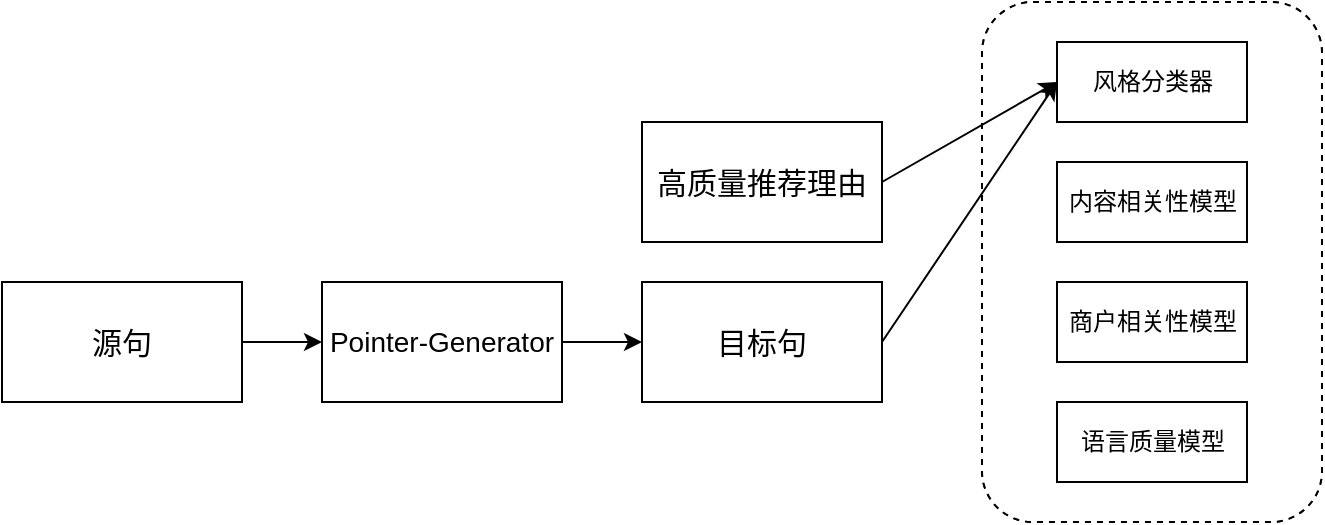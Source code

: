 <mxfile version="13.8.1" type="github">
  <diagram id="JLV33hpUf8fsl6XN7Qbe" name="Page-1">
    <mxGraphModel dx="1298" dy="690" grid="1" gridSize="10" guides="1" tooltips="1" connect="1" arrows="1" fold="1" page="1" pageScale="1" pageWidth="827" pageHeight="1169" math="0" shadow="0">
      <root>
        <mxCell id="0" />
        <mxCell id="1" parent="0" />
        <mxCell id="a_Vj5TsUM9YrMgkX1L0C-3" value="" style="edgeStyle=orthogonalEdgeStyle;rounded=0;orthogonalLoop=1;jettySize=auto;html=1;" edge="1" parent="1" source="a_Vj5TsUM9YrMgkX1L0C-1">
          <mxGeometry relative="1" as="geometry">
            <mxPoint x="230" y="250" as="targetPoint" />
          </mxGeometry>
        </mxCell>
        <mxCell id="a_Vj5TsUM9YrMgkX1L0C-1" value="&lt;font style=&quot;font-size: 15px&quot;&gt;源句&lt;/font&gt;" style="rounded=0;whiteSpace=wrap;html=1;" vertex="1" parent="1">
          <mxGeometry x="70" y="220" width="120" height="60" as="geometry" />
        </mxCell>
        <mxCell id="a_Vj5TsUM9YrMgkX1L0C-6" value="" style="edgeStyle=orthogonalEdgeStyle;rounded=0;orthogonalLoop=1;jettySize=auto;html=1;" edge="1" parent="1" source="a_Vj5TsUM9YrMgkX1L0C-4" target="a_Vj5TsUM9YrMgkX1L0C-5">
          <mxGeometry relative="1" as="geometry" />
        </mxCell>
        <mxCell id="a_Vj5TsUM9YrMgkX1L0C-4" value="&lt;font style=&quot;font-size: 14px&quot;&gt;Pointer-Generator&lt;/font&gt;" style="rounded=0;whiteSpace=wrap;html=1;" vertex="1" parent="1">
          <mxGeometry x="230" y="220" width="120" height="60" as="geometry" />
        </mxCell>
        <mxCell id="a_Vj5TsUM9YrMgkX1L0C-5" value="&lt;span style=&quot;font-size: 15px&quot;&gt;目标句&lt;/span&gt;" style="rounded=0;whiteSpace=wrap;html=1;" vertex="1" parent="1">
          <mxGeometry x="390" y="220" width="120" height="60" as="geometry" />
        </mxCell>
        <mxCell id="a_Vj5TsUM9YrMgkX1L0C-8" value="&lt;span style=&quot;font-size: 15px&quot;&gt;高质量推荐理由&lt;/span&gt;" style="rounded=0;whiteSpace=wrap;html=1;" vertex="1" parent="1">
          <mxGeometry x="390" y="140" width="120" height="60" as="geometry" />
        </mxCell>
        <mxCell id="a_Vj5TsUM9YrMgkX1L0C-11" value="" style="rounded=1;whiteSpace=wrap;html=1;dashed=1;" vertex="1" parent="1">
          <mxGeometry x="560" y="80" width="170" height="260" as="geometry" />
        </mxCell>
        <mxCell id="a_Vj5TsUM9YrMgkX1L0C-12" value="风格分类器" style="rounded=0;whiteSpace=wrap;html=1;" vertex="1" parent="1">
          <mxGeometry x="585" y="100" width="105" height="40" as="geometry" />
        </mxCell>
        <mxCell id="a_Vj5TsUM9YrMgkX1L0C-17" value="" style="rounded=0;whiteSpace=wrap;html=1;" vertex="1" parent="1">
          <mxGeometry x="585" y="260" width="120" height="60" as="geometry" />
        </mxCell>
        <mxCell id="a_Vj5TsUM9YrMgkX1L0C-19" value="" style="rounded=1;whiteSpace=wrap;html=1;dashed=1;" vertex="1" parent="1">
          <mxGeometry x="560" y="80" width="170" height="260" as="geometry" />
        </mxCell>
        <mxCell id="a_Vj5TsUM9YrMgkX1L0C-20" value="风格分类器" style="rounded=0;whiteSpace=wrap;html=1;" vertex="1" parent="1">
          <mxGeometry x="597.5" y="100" width="95" height="40" as="geometry" />
        </mxCell>
        <mxCell id="a_Vj5TsUM9YrMgkX1L0C-21" value="内容相关性模型" style="rounded=0;whiteSpace=wrap;html=1;" vertex="1" parent="1">
          <mxGeometry x="597.5" y="160" width="95" height="40" as="geometry" />
        </mxCell>
        <mxCell id="a_Vj5TsUM9YrMgkX1L0C-22" value="商户相关性模型" style="rounded=0;whiteSpace=wrap;html=1;" vertex="1" parent="1">
          <mxGeometry x="597.5" y="220" width="95" height="40" as="geometry" />
        </mxCell>
        <mxCell id="a_Vj5TsUM9YrMgkX1L0C-23" value="语言质量模型" style="rounded=0;whiteSpace=wrap;html=1;" vertex="1" parent="1">
          <mxGeometry x="597.5" y="280" width="95" height="40" as="geometry" />
        </mxCell>
        <mxCell id="a_Vj5TsUM9YrMgkX1L0C-24" value="" style="endArrow=classic;html=1;entryX=0;entryY=0.5;entryDx=0;entryDy=0;" edge="1" parent="1" target="a_Vj5TsUM9YrMgkX1L0C-20">
          <mxGeometry width="50" height="50" relative="1" as="geometry">
            <mxPoint x="510" y="250" as="sourcePoint" />
            <mxPoint x="560" y="200" as="targetPoint" />
          </mxGeometry>
        </mxCell>
        <mxCell id="a_Vj5TsUM9YrMgkX1L0C-25" value="" style="endArrow=classic;html=1;entryX=0;entryY=0.5;entryDx=0;entryDy=0;" edge="1" parent="1" target="a_Vj5TsUM9YrMgkX1L0C-20">
          <mxGeometry width="50" height="50" relative="1" as="geometry">
            <mxPoint x="510" y="170" as="sourcePoint" />
            <mxPoint x="560" y="120" as="targetPoint" />
          </mxGeometry>
        </mxCell>
      </root>
    </mxGraphModel>
  </diagram>
</mxfile>
